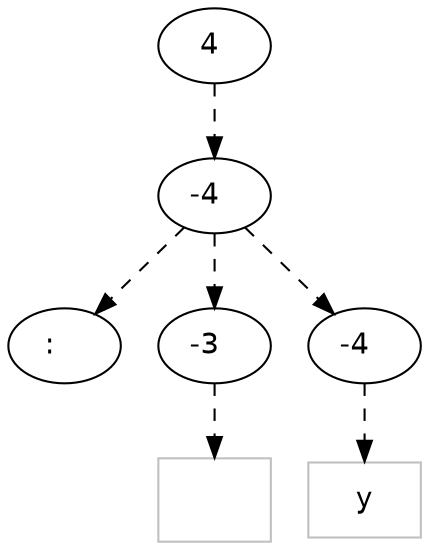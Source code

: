 digraph hierarchy {

node [fontname=Helvetica]
edge [style=dashed]

doc_0 [label=" 4  "]

doc_0 -> { section_1}
{rank=same; section_1}

section_1 [label="-4  "]

section_1 -> { header_2 block_3 block_4}
{rank=same; header_2 block_3 block_4}

header_2 [label=":   "]
block_3 [label="-3  "]
block_4 [label="-4  "]


block_3 -> leaf_5
leaf_5  [color=Gray,shape=rectangle,fontname=Inconsolata,label="

"]
block_4 -> leaf_6
leaf_6  [color=Gray,shape=rectangle,fontname=Inconsolata,label="y
"]
}
